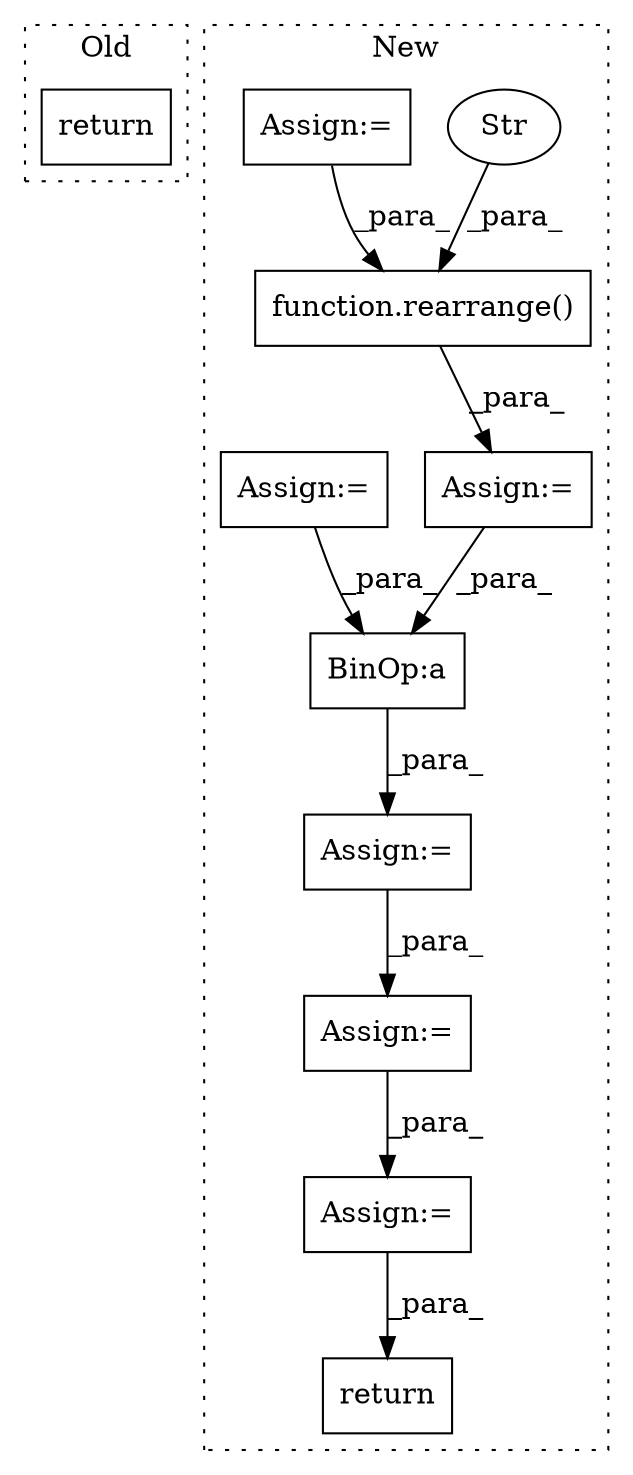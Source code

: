 digraph G {
subgraph cluster0 {
1 [label="return" a="93" s="338" l="7" shape="box"];
label = "Old";
style="dotted";
}
subgraph cluster1 {
2 [label="function.rearrange()" a="75" s="3181,3215" l="10,1" shape="box"];
3 [label="Str" a="66" s="3200" l="15" shape="ellipse"];
4 [label="return" a="93" s="3386" l="7" shape="box"];
5 [label="Assign:=" a="68" s="3227" l="3" shape="box"];
6 [label="Assign:=" a="68" s="3113" l="3" shape="box"];
7 [label="Assign:=" a="68" s="3076" l="3" shape="box"];
8 [label="Assign:=" a="68" s="3364" l="3" shape="box"];
9 [label="Assign:=" a="68" s="3178" l="3" shape="box"];
10 [label="Assign:=" a="68" s="3251" l="3" shape="box"];
11 [label="BinOp:a" a="82" s="3231" l="3" shape="box"];
label = "New";
style="dotted";
}
2 -> 9 [label="_para_"];
3 -> 2 [label="_para_"];
5 -> 10 [label="_para_"];
6 -> 2 [label="_para_"];
7 -> 11 [label="_para_"];
8 -> 4 [label="_para_"];
9 -> 11 [label="_para_"];
10 -> 8 [label="_para_"];
11 -> 5 [label="_para_"];
}